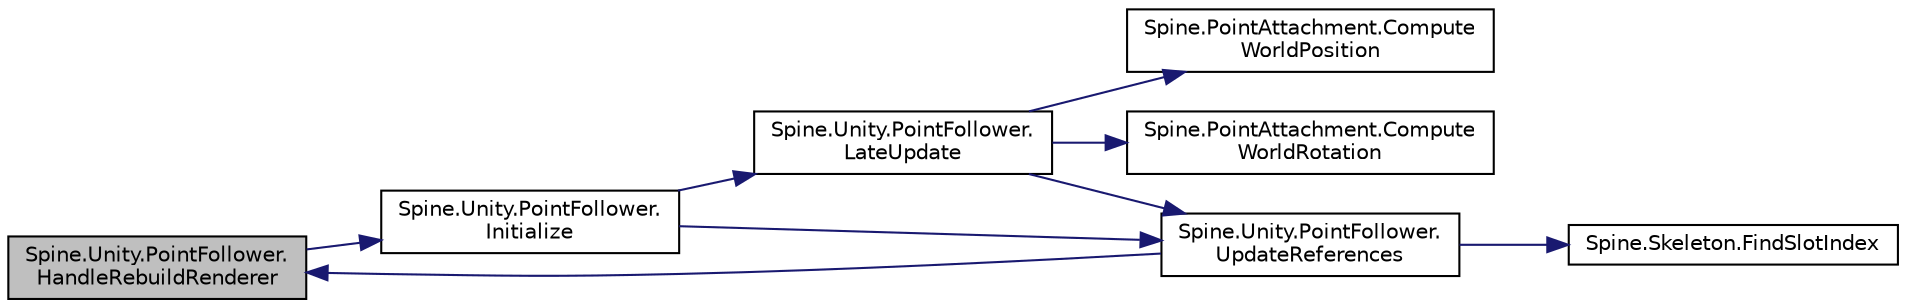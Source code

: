 digraph "Spine.Unity.PointFollower.HandleRebuildRenderer"
{
 // LATEX_PDF_SIZE
  edge [fontname="Helvetica",fontsize="10",labelfontname="Helvetica",labelfontsize="10"];
  node [fontname="Helvetica",fontsize="10",shape=record];
  rankdir="LR";
  Node1 [label="Spine.Unity.PointFollower.\lHandleRebuildRenderer",height=0.2,width=0.4,color="black", fillcolor="grey75", style="filled", fontcolor="black",tooltip=" "];
  Node1 -> Node2 [color="midnightblue",fontsize="10",style="solid"];
  Node2 [label="Spine.Unity.PointFollower.\lInitialize",height=0.2,width=0.4,color="black", fillcolor="white", style="filled",URL="$class_spine_1_1_unity_1_1_point_follower.html#a69f6add14f83be49f5c5b97c6763fa03",tooltip=" "];
  Node2 -> Node3 [color="midnightblue",fontsize="10",style="solid"];
  Node3 [label="Spine.Unity.PointFollower.\lLateUpdate",height=0.2,width=0.4,color="black", fillcolor="white", style="filled",URL="$class_spine_1_1_unity_1_1_point_follower.html#a2c50158c9153fd1a6894f31876bf07d9",tooltip=" "];
  Node3 -> Node4 [color="midnightblue",fontsize="10",style="solid"];
  Node4 [label="Spine.PointAttachment.Compute\lWorldPosition",height=0.2,width=0.4,color="black", fillcolor="white", style="filled",URL="$class_spine_1_1_point_attachment.html#af707129ef2f4326fa176b55c8944d2a4",tooltip=" "];
  Node3 -> Node5 [color="midnightblue",fontsize="10",style="solid"];
  Node5 [label="Spine.PointAttachment.Compute\lWorldRotation",height=0.2,width=0.4,color="black", fillcolor="white", style="filled",URL="$class_spine_1_1_point_attachment.html#a62471f0abf986ae7b095152a17ae5f99",tooltip=" "];
  Node3 -> Node6 [color="midnightblue",fontsize="10",style="solid"];
  Node6 [label="Spine.Unity.PointFollower.\lUpdateReferences",height=0.2,width=0.4,color="black", fillcolor="white", style="filled",URL="$class_spine_1_1_unity_1_1_point_follower.html#a6d78706cb12f1e84a9e43fd376bea797",tooltip=" "];
  Node6 -> Node7 [color="midnightblue",fontsize="10",style="solid"];
  Node7 [label="Spine.Skeleton.FindSlotIndex",height=0.2,width=0.4,color="black", fillcolor="white", style="filled",URL="$class_spine_1_1_skeleton.html#ab89442a0b2114e2f9f3da38efcef210d",tooltip="-1 if the bone was not found."];
  Node6 -> Node1 [color="midnightblue",fontsize="10",style="solid"];
  Node2 -> Node6 [color="midnightblue",fontsize="10",style="solid"];
}
